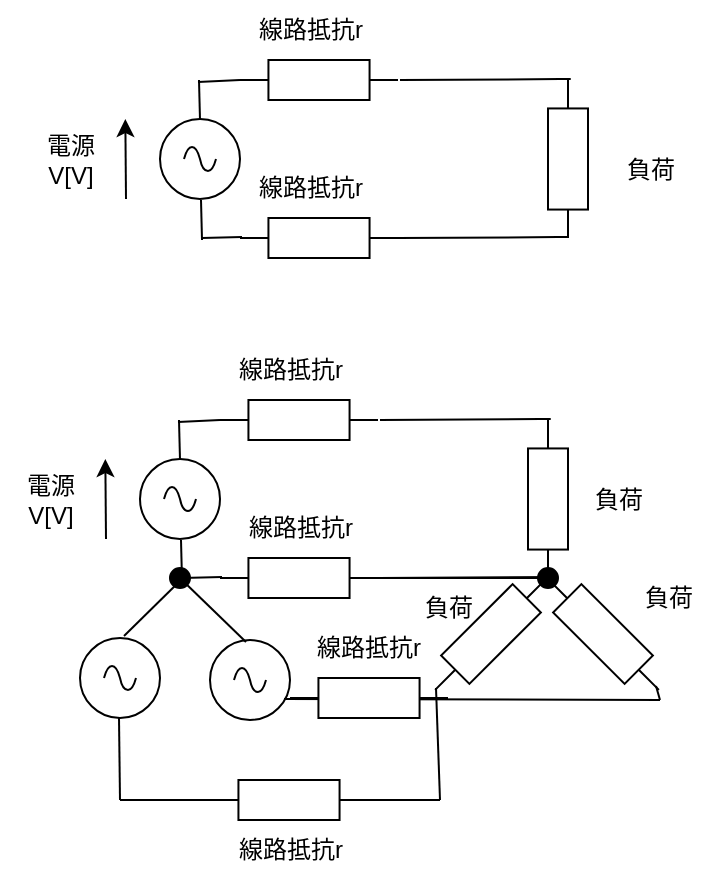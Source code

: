 <mxfile>
    <diagram id="OegJ9Nn6N-6bbSoRedIr" name="ページ1">
        <mxGraphModel dx="493" dy="511" grid="1" gridSize="10" guides="1" tooltips="1" connect="1" arrows="1" fold="1" page="1" pageScale="1" pageWidth="827" pageHeight="1169" math="0" shadow="0">
            <root>
                <mxCell id="0"/>
                <mxCell id="1" parent="0"/>
                <mxCell id="2" value="" style="pointerEvents=1;verticalLabelPosition=bottom;shadow=0;dashed=0;align=center;html=1;verticalAlign=top;shape=mxgraph.electrical.signal_sources.source;aspect=fixed;points=[[0.5,0,0],[1,0.5,0],[0.5,1,0],[0,0.5,0]];elSignalType=ac;" parent="1" vertex="1">
                    <mxGeometry x="160" y="179.5" width="40" height="40" as="geometry"/>
                </mxCell>
                <mxCell id="7" value="" style="pointerEvents=1;verticalLabelPosition=bottom;shadow=0;dashed=0;align=center;html=1;verticalAlign=top;shape=mxgraph.electrical.resistors.resistor_1;rotation=90;" parent="1" vertex="1">
                    <mxGeometry x="324.5" y="189.5" width="79" height="20" as="geometry"/>
                </mxCell>
                <mxCell id="11" value="" style="endArrow=none;html=1;strokeWidth=1;" parent="1" edge="1">
                    <mxGeometry width="100" relative="1" as="geometry">
                        <mxPoint x="179.5" y="160" as="sourcePoint"/>
                        <mxPoint x="180" y="180" as="targetPoint"/>
                    </mxGeometry>
                </mxCell>
                <mxCell id="13" value="" style="endArrow=none;html=1;strokeWidth=1;" parent="1" edge="1">
                    <mxGeometry width="100" relative="1" as="geometry">
                        <mxPoint x="280" y="160" as="sourcePoint"/>
                        <mxPoint x="280" y="160" as="targetPoint"/>
                        <Array as="points">
                            <mxPoint x="370" y="159.5"/>
                        </Array>
                    </mxGeometry>
                </mxCell>
                <mxCell id="17" value="" style="endArrow=none;html=1;strokeWidth=1;" parent="1" edge="1">
                    <mxGeometry width="100" relative="1" as="geometry">
                        <mxPoint x="181" y="239" as="sourcePoint"/>
                        <mxPoint x="201" y="238.5" as="targetPoint"/>
                    </mxGeometry>
                </mxCell>
                <mxCell id="26" style="edgeStyle=none;html=1;" edge="1" parent="1">
                    <mxGeometry relative="1" as="geometry">
                        <mxPoint x="143" y="219.5" as="sourcePoint"/>
                        <mxPoint x="142.667" y="179.5" as="targetPoint"/>
                    </mxGeometry>
                </mxCell>
                <mxCell id="18" value="線路抵抗r" style="text;html=1;align=center;verticalAlign=middle;resizable=0;points=[];autosize=1;strokeColor=none;fillColor=none;" parent="1" vertex="1">
                    <mxGeometry x="195" y="120" width="80" height="30" as="geometry"/>
                </mxCell>
                <mxCell id="19" value="線路抵抗r" style="text;html=1;align=center;verticalAlign=middle;resizable=0;points=[];autosize=1;strokeColor=none;fillColor=none;" parent="1" vertex="1">
                    <mxGeometry x="195" y="199" width="80" height="30" as="geometry"/>
                </mxCell>
                <mxCell id="21" value="電源&lt;br&gt;V[V]" style="text;html=1;align=center;verticalAlign=middle;resizable=0;points=[];autosize=1;strokeColor=none;fillColor=none;" parent="1" vertex="1">
                    <mxGeometry x="90" y="179.5" width="50" height="40" as="geometry"/>
                </mxCell>
                <mxCell id="22" value="負荷" style="text;html=1;align=center;verticalAlign=middle;resizable=0;points=[];autosize=1;strokeColor=none;fillColor=none;" parent="1" vertex="1">
                    <mxGeometry x="380" y="189.5" width="50" height="30" as="geometry"/>
                </mxCell>
                <mxCell id="23" value="" style="pointerEvents=1;verticalLabelPosition=bottom;shadow=0;dashed=0;align=center;html=1;verticalAlign=top;shape=mxgraph.electrical.resistors.resistor_1;rotation=-180;" vertex="1" parent="1">
                    <mxGeometry x="200" y="150" width="79" height="20" as="geometry"/>
                </mxCell>
                <mxCell id="25" value="" style="endArrow=none;html=1;strokeWidth=1;" edge="1" parent="1">
                    <mxGeometry width="100" relative="1" as="geometry">
                        <mxPoint x="279" y="239" as="sourcePoint"/>
                        <mxPoint x="279" y="239" as="targetPoint"/>
                        <Array as="points">
                            <mxPoint x="369" y="238.5"/>
                        </Array>
                    </mxGeometry>
                </mxCell>
                <mxCell id="27" value="" style="pointerEvents=1;verticalLabelPosition=bottom;shadow=0;dashed=0;align=center;html=1;verticalAlign=top;shape=mxgraph.electrical.resistors.resistor_1;rotation=-180;" vertex="1" parent="1">
                    <mxGeometry x="200" y="229" width="79" height="20" as="geometry"/>
                </mxCell>
                <mxCell id="30" value="" style="endArrow=none;html=1;strokeWidth=1;" edge="1" parent="1">
                    <mxGeometry width="100" relative="1" as="geometry">
                        <mxPoint x="180.5" y="220" as="sourcePoint"/>
                        <mxPoint x="181" y="240" as="targetPoint"/>
                    </mxGeometry>
                </mxCell>
                <mxCell id="31" value="" style="endArrow=none;html=1;strokeWidth=1;entryX=1;entryY=0.5;entryDx=0;entryDy=0;entryPerimeter=0;" edge="1" parent="1" target="23">
                    <mxGeometry width="100" relative="1" as="geometry">
                        <mxPoint x="179" y="161" as="sourcePoint"/>
                        <mxPoint x="199" y="160.5" as="targetPoint"/>
                    </mxGeometry>
                </mxCell>
                <mxCell id="32" value="" style="pointerEvents=1;verticalLabelPosition=bottom;shadow=0;dashed=0;align=center;html=1;verticalAlign=top;shape=mxgraph.electrical.signal_sources.source;aspect=fixed;points=[[0.5,0,0],[1,0.5,0],[0.5,1,0],[0,0.5,0]];elSignalType=ac;" vertex="1" parent="1">
                    <mxGeometry x="150" y="349.5" width="40" height="40" as="geometry"/>
                </mxCell>
                <mxCell id="33" value="" style="pointerEvents=1;verticalLabelPosition=bottom;shadow=0;dashed=0;align=center;html=1;verticalAlign=top;shape=mxgraph.electrical.resistors.resistor_1;rotation=90;" vertex="1" parent="1">
                    <mxGeometry x="314.5" y="359.5" width="79" height="20" as="geometry"/>
                </mxCell>
                <mxCell id="34" value="" style="endArrow=none;html=1;strokeWidth=1;" edge="1" parent="1">
                    <mxGeometry width="100" relative="1" as="geometry">
                        <mxPoint x="169.5" y="330" as="sourcePoint"/>
                        <mxPoint x="170" y="350" as="targetPoint"/>
                    </mxGeometry>
                </mxCell>
                <mxCell id="35" value="" style="endArrow=none;html=1;strokeWidth=1;" edge="1" parent="1">
                    <mxGeometry width="100" relative="1" as="geometry">
                        <mxPoint x="270" y="330" as="sourcePoint"/>
                        <mxPoint x="270" y="330" as="targetPoint"/>
                        <Array as="points">
                            <mxPoint x="360" y="329.5"/>
                        </Array>
                    </mxGeometry>
                </mxCell>
                <mxCell id="36" value="" style="endArrow=none;html=1;strokeWidth=1;" edge="1" parent="1">
                    <mxGeometry width="100" relative="1" as="geometry">
                        <mxPoint x="171" y="409" as="sourcePoint"/>
                        <mxPoint x="191" y="408.5" as="targetPoint"/>
                    </mxGeometry>
                </mxCell>
                <mxCell id="37" style="edgeStyle=none;html=1;" edge="1" parent="1">
                    <mxGeometry relative="1" as="geometry">
                        <mxPoint x="133" y="389.5" as="sourcePoint"/>
                        <mxPoint x="132.667" y="349.5" as="targetPoint"/>
                    </mxGeometry>
                </mxCell>
                <mxCell id="38" value="線路抵抗r" style="text;html=1;align=center;verticalAlign=middle;resizable=0;points=[];autosize=1;strokeColor=none;fillColor=none;" vertex="1" parent="1">
                    <mxGeometry x="185" y="290" width="80" height="30" as="geometry"/>
                </mxCell>
                <mxCell id="39" value="線路抵抗r" style="text;html=1;align=center;verticalAlign=middle;resizable=0;points=[];autosize=1;strokeColor=none;fillColor=none;" vertex="1" parent="1">
                    <mxGeometry x="190" y="369" width="80" height="30" as="geometry"/>
                </mxCell>
                <mxCell id="40" value="電源&lt;br&gt;V[V]" style="text;html=1;align=center;verticalAlign=middle;resizable=0;points=[];autosize=1;strokeColor=none;fillColor=none;" vertex="1" parent="1">
                    <mxGeometry x="80" y="349.5" width="50" height="40" as="geometry"/>
                </mxCell>
                <mxCell id="41" value="負荷" style="text;html=1;align=center;verticalAlign=middle;resizable=0;points=[];autosize=1;strokeColor=none;fillColor=none;" vertex="1" parent="1">
                    <mxGeometry x="364" y="354.5" width="50" height="30" as="geometry"/>
                </mxCell>
                <mxCell id="42" value="" style="pointerEvents=1;verticalLabelPosition=bottom;shadow=0;dashed=0;align=center;html=1;verticalAlign=top;shape=mxgraph.electrical.resistors.resistor_1;rotation=-180;" vertex="1" parent="1">
                    <mxGeometry x="190" y="320" width="79" height="20" as="geometry"/>
                </mxCell>
                <mxCell id="43" value="" style="endArrow=none;html=1;strokeWidth=1;startArrow=none;" edge="1" parent="1" source="68">
                    <mxGeometry width="100" relative="1" as="geometry">
                        <mxPoint x="269" y="409" as="sourcePoint"/>
                        <mxPoint x="269" y="409" as="targetPoint"/>
                        <Array as="points">
                            <mxPoint x="359" y="408.5"/>
                        </Array>
                    </mxGeometry>
                </mxCell>
                <mxCell id="44" value="" style="pointerEvents=1;verticalLabelPosition=bottom;shadow=0;dashed=0;align=center;html=1;verticalAlign=top;shape=mxgraph.electrical.resistors.resistor_1;rotation=-180;" vertex="1" parent="1">
                    <mxGeometry x="190" y="399" width="79" height="20" as="geometry"/>
                </mxCell>
                <mxCell id="45" value="" style="endArrow=none;html=1;strokeWidth=1;" edge="1" parent="1">
                    <mxGeometry width="100" relative="1" as="geometry">
                        <mxPoint x="170.5" y="390" as="sourcePoint"/>
                        <mxPoint x="171" y="410" as="targetPoint"/>
                    </mxGeometry>
                </mxCell>
                <mxCell id="46" value="" style="endArrow=none;html=1;strokeWidth=1;entryX=1;entryY=0.5;entryDx=0;entryDy=0;entryPerimeter=0;" edge="1" parent="1" target="42">
                    <mxGeometry width="100" relative="1" as="geometry">
                        <mxPoint x="169" y="331" as="sourcePoint"/>
                        <mxPoint x="189" y="330.5" as="targetPoint"/>
                    </mxGeometry>
                </mxCell>
                <mxCell id="47" value="" style="pointerEvents=1;verticalLabelPosition=bottom;shadow=0;dashed=0;align=center;html=1;verticalAlign=top;shape=mxgraph.electrical.signal_sources.source;aspect=fixed;points=[[0.5,0,0],[1,0.5,0],[0.5,1,0],[0,0.5,0]];elSignalType=ac;" vertex="1" parent="1">
                    <mxGeometry x="120" y="439" width="40" height="40" as="geometry"/>
                </mxCell>
                <mxCell id="48" value="" style="pointerEvents=1;verticalLabelPosition=bottom;shadow=0;dashed=0;align=center;html=1;verticalAlign=top;shape=mxgraph.electrical.signal_sources.source;aspect=fixed;points=[[0.5,0,0],[1,0.5,0],[0.5,1,0],[0,0.5,0]];elSignalType=ac;" vertex="1" parent="1">
                    <mxGeometry x="185" y="440" width="40" height="40" as="geometry"/>
                </mxCell>
                <mxCell id="49" value="" style="endArrow=none;html=1;strokeWidth=1;" edge="1" parent="1">
                    <mxGeometry width="100" relative="1" as="geometry">
                        <mxPoint x="172.5" y="408" as="sourcePoint"/>
                        <mxPoint x="142" y="438" as="targetPoint"/>
                        <Array as="points">
                            <mxPoint x="142" y="438"/>
                        </Array>
                    </mxGeometry>
                </mxCell>
                <mxCell id="50" value="" style="endArrow=none;html=1;strokeWidth=1;startArrow=none;" edge="1" parent="1" source="52">
                    <mxGeometry width="100" relative="1" as="geometry">
                        <mxPoint x="203" y="441" as="sourcePoint"/>
                        <mxPoint x="172" y="409" as="targetPoint"/>
                        <Array as="points">
                            <mxPoint x="172" y="409"/>
                        </Array>
                    </mxGeometry>
                </mxCell>
                <mxCell id="51" value="" style="endArrow=none;html=1;strokeWidth=1;" edge="1" parent="1">
                    <mxGeometry width="100" relative="1" as="geometry">
                        <mxPoint x="139.5" y="479" as="sourcePoint"/>
                        <mxPoint x="140" y="520" as="targetPoint"/>
                    </mxGeometry>
                </mxCell>
                <mxCell id="53" value="" style="endArrow=none;html=1;strokeWidth=1;" edge="1" parent="1" target="52">
                    <mxGeometry width="100" relative="1" as="geometry">
                        <mxPoint x="203" y="441" as="sourcePoint"/>
                        <mxPoint x="172" y="409" as="targetPoint"/>
                        <Array as="points"/>
                    </mxGeometry>
                </mxCell>
                <mxCell id="52" value="" style="ellipse;whiteSpace=wrap;html=1;aspect=fixed;strokeColor=default;fillColor=#000000;" vertex="1" parent="1">
                    <mxGeometry x="165" y="404" width="10" height="10" as="geometry"/>
                </mxCell>
                <mxCell id="54" value="" style="endArrow=none;html=1;strokeWidth=1;startArrow=none;" edge="1" parent="1" source="62">
                    <mxGeometry width="100" relative="1" as="geometry">
                        <mxPoint x="300" y="520" as="sourcePoint"/>
                        <mxPoint x="140" y="520" as="targetPoint"/>
                    </mxGeometry>
                </mxCell>
                <mxCell id="55" value="" style="pointerEvents=1;verticalLabelPosition=bottom;shadow=0;dashed=0;align=center;html=1;verticalAlign=top;shape=mxgraph.electrical.resistors.resistor_1;rotation=-225;" vertex="1" parent="1">
                    <mxGeometry x="286" y="427" width="79" height="20" as="geometry"/>
                </mxCell>
                <mxCell id="56" value="" style="pointerEvents=1;verticalLabelPosition=bottom;shadow=0;dashed=0;align=center;html=1;verticalAlign=top;shape=mxgraph.electrical.resistors.resistor_1;rotation=-135;" vertex="1" parent="1">
                    <mxGeometry x="342" y="427" width="79" height="20" as="geometry"/>
                </mxCell>
                <mxCell id="57" value="" style="endArrow=none;html=1;strokeWidth=1;" edge="1" parent="1">
                    <mxGeometry width="100" relative="1" as="geometry">
                        <mxPoint x="298" y="464" as="sourcePoint"/>
                        <mxPoint x="300" y="520" as="targetPoint"/>
                    </mxGeometry>
                </mxCell>
                <mxCell id="58" value="" style="endArrow=none;html=1;strokeWidth=1;entryX=0.925;entryY=0.738;entryDx=0;entryDy=0;entryPerimeter=0;" edge="1" parent="1" target="48">
                    <mxGeometry width="100" relative="1" as="geometry">
                        <mxPoint x="410" y="470" as="sourcePoint"/>
                        <mxPoint x="224.5" y="470" as="targetPoint"/>
                    </mxGeometry>
                </mxCell>
                <mxCell id="60" value="" style="endArrow=none;html=1;strokeWidth=1;" edge="1" parent="1">
                    <mxGeometry width="100" relative="1" as="geometry">
                        <mxPoint x="408" y="463" as="sourcePoint"/>
                        <mxPoint x="410" y="470" as="targetPoint"/>
                    </mxGeometry>
                </mxCell>
                <mxCell id="61" value="" style="pointerEvents=1;verticalLabelPosition=bottom;shadow=0;dashed=0;align=center;html=1;verticalAlign=top;shape=mxgraph.electrical.resistors.resistor_1;rotation=-180;" vertex="1" parent="1">
                    <mxGeometry x="225" y="459" width="79" height="20" as="geometry"/>
                </mxCell>
                <mxCell id="63" value="" style="endArrow=none;html=1;strokeWidth=1;" edge="1" parent="1" target="62">
                    <mxGeometry width="100" relative="1" as="geometry">
                        <mxPoint x="300" y="520" as="sourcePoint"/>
                        <mxPoint x="140" y="520" as="targetPoint"/>
                    </mxGeometry>
                </mxCell>
                <mxCell id="62" value="" style="pointerEvents=1;verticalLabelPosition=bottom;shadow=0;dashed=0;align=center;html=1;verticalAlign=top;shape=mxgraph.electrical.resistors.resistor_1;rotation=-180;" vertex="1" parent="1">
                    <mxGeometry x="185" y="510" width="79" height="20" as="geometry"/>
                </mxCell>
                <mxCell id="64" value="線路抵抗r" style="text;html=1;align=center;verticalAlign=middle;resizable=0;points=[];autosize=1;strokeColor=none;fillColor=none;" vertex="1" parent="1">
                    <mxGeometry x="224" y="429" width="80" height="30" as="geometry"/>
                </mxCell>
                <mxCell id="65" value="線路抵抗r" style="text;html=1;align=center;verticalAlign=middle;resizable=0;points=[];autosize=1;strokeColor=none;fillColor=none;" vertex="1" parent="1">
                    <mxGeometry x="185" y="530" width="80" height="30" as="geometry"/>
                </mxCell>
                <mxCell id="66" value="負荷" style="text;html=1;align=center;verticalAlign=middle;resizable=0;points=[];autosize=1;strokeColor=none;fillColor=none;" vertex="1" parent="1">
                    <mxGeometry x="279" y="409" width="50" height="30" as="geometry"/>
                </mxCell>
                <mxCell id="67" value="負荷" style="text;html=1;align=center;verticalAlign=middle;resizable=0;points=[];autosize=1;strokeColor=none;fillColor=none;" vertex="1" parent="1">
                    <mxGeometry x="389" y="404" width="50" height="30" as="geometry"/>
                </mxCell>
                <mxCell id="69" value="" style="endArrow=none;html=1;strokeWidth=1;" edge="1" parent="1" target="68">
                    <mxGeometry width="100" relative="1" as="geometry">
                        <mxPoint x="269" y="409" as="sourcePoint"/>
                        <mxPoint x="269" y="409" as="targetPoint"/>
                        <Array as="points"/>
                    </mxGeometry>
                </mxCell>
                <mxCell id="68" value="" style="ellipse;whiteSpace=wrap;html=1;aspect=fixed;strokeColor=default;fillColor=#000000;" vertex="1" parent="1">
                    <mxGeometry x="349" y="404" width="10" height="10" as="geometry"/>
                </mxCell>
            </root>
        </mxGraphModel>
    </diagram>
</mxfile>